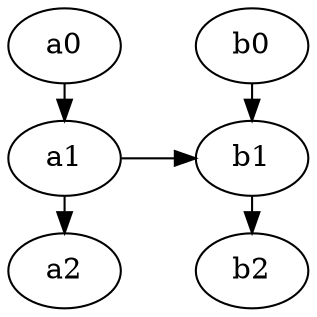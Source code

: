 digraph g {
    rankdir="LR";
    {
        rank="same";
        a0 -> a1 -> a2;
    }
    {
        rank="same";
        b0 -> b1 -> b2;
    }
    a1 -> b1;
}